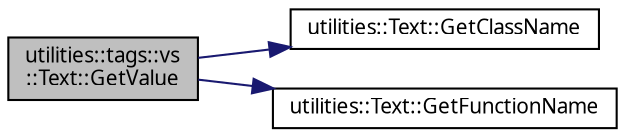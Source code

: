 digraph "utilities::tags::vs::Text::GetValue"
{
 // INTERACTIVE_SVG=YES
  edge [fontname="Verdana",fontsize="10",labelfontname="Verdana",labelfontsize="10"];
  node [fontname="Verdana",fontsize="10",shape=record];
  rankdir="LR";
  Node1 [label="utilities::tags::vs\l::Text::GetValue",height=0.2,width=0.4,color="black", fillcolor="grey75", style="filled", fontcolor="black"];
  Node1 -> Node2 [color="midnightblue",fontsize="10",style="solid",fontname="Verdana"];
  Node2 [label="utilities::Text::GetClassName",height=0.2,width=0.4,color="black", fillcolor="white", style="filled",URL="$classutilities_1_1_text.html#a934d058e1cac7b3bff5d1397d8833cb6",tooltip="Функция для извлечения имени класса из текста. "];
  Node1 -> Node3 [color="midnightblue",fontsize="10",style="solid",fontname="Verdana"];
  Node3 [label="utilities::Text::GetFunctionName",height=0.2,width=0.4,color="black", fillcolor="white", style="filled",URL="$classutilities_1_1_text.html#a234214865069a4f448fedbded2323085",tooltip="Функция для извлечения имени функции из текста. "];
}
